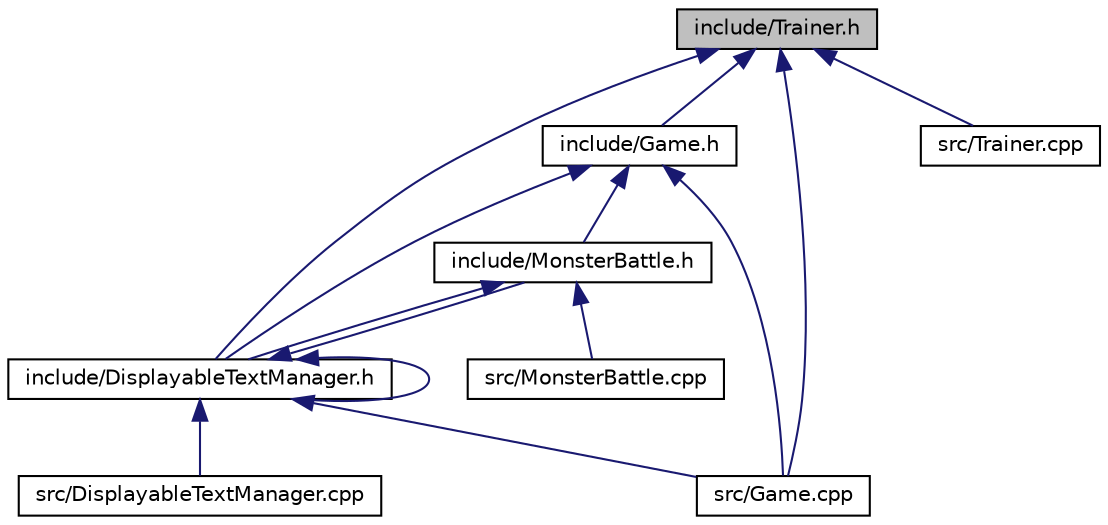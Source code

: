 digraph "include/Trainer.h"
{
  edge [fontname="Helvetica",fontsize="10",labelfontname="Helvetica",labelfontsize="10"];
  node [fontname="Helvetica",fontsize="10",shape=record];
  Node39 [label="include/Trainer.h",height=0.2,width=0.4,color="black", fillcolor="grey75", style="filled", fontcolor="black"];
  Node39 -> Node40 [dir="back",color="midnightblue",fontsize="10",style="solid",fontname="Helvetica"];
  Node40 [label="include/Game.h",height=0.2,width=0.4,color="black", fillcolor="white", style="filled",URL="$Game_8h.html"];
  Node40 -> Node41 [dir="back",color="midnightblue",fontsize="10",style="solid",fontname="Helvetica"];
  Node41 [label="include/MonsterBattle.h",height=0.2,width=0.4,color="black", fillcolor="white", style="filled",URL="$MonsterBattle_8h.html"];
  Node41 -> Node42 [dir="back",color="midnightblue",fontsize="10",style="solid",fontname="Helvetica"];
  Node42 [label="include/DisplayableTextManager.h",height=0.2,width=0.4,color="black", fillcolor="white", style="filled",URL="$DisplayableTextManager_8h.html"];
  Node42 -> Node42 [dir="back",color="midnightblue",fontsize="10",style="solid",fontname="Helvetica"];
  Node42 -> Node41 [dir="back",color="midnightblue",fontsize="10",style="solid",fontname="Helvetica"];
  Node42 -> Node43 [dir="back",color="midnightblue",fontsize="10",style="solid",fontname="Helvetica"];
  Node43 [label="src/DisplayableTextManager.cpp",height=0.2,width=0.4,color="black", fillcolor="white", style="filled",URL="$DisplayableTextManager_8cpp.html"];
  Node42 -> Node44 [dir="back",color="midnightblue",fontsize="10",style="solid",fontname="Helvetica"];
  Node44 [label="src/Game.cpp",height=0.2,width=0.4,color="black", fillcolor="white", style="filled",URL="$Game_8cpp.html"];
  Node41 -> Node45 [dir="back",color="midnightblue",fontsize="10",style="solid",fontname="Helvetica"];
  Node45 [label="src/MonsterBattle.cpp",height=0.2,width=0.4,color="black", fillcolor="white", style="filled",URL="$MonsterBattle_8cpp.html"];
  Node40 -> Node42 [dir="back",color="midnightblue",fontsize="10",style="solid",fontname="Helvetica"];
  Node40 -> Node44 [dir="back",color="midnightblue",fontsize="10",style="solid",fontname="Helvetica"];
  Node39 -> Node42 [dir="back",color="midnightblue",fontsize="10",style="solid",fontname="Helvetica"];
  Node39 -> Node44 [dir="back",color="midnightblue",fontsize="10",style="solid",fontname="Helvetica"];
  Node39 -> Node46 [dir="back",color="midnightblue",fontsize="10",style="solid",fontname="Helvetica"];
  Node46 [label="src/Trainer.cpp",height=0.2,width=0.4,color="black", fillcolor="white", style="filled",URL="$Trainer_8cpp.html"];
}
